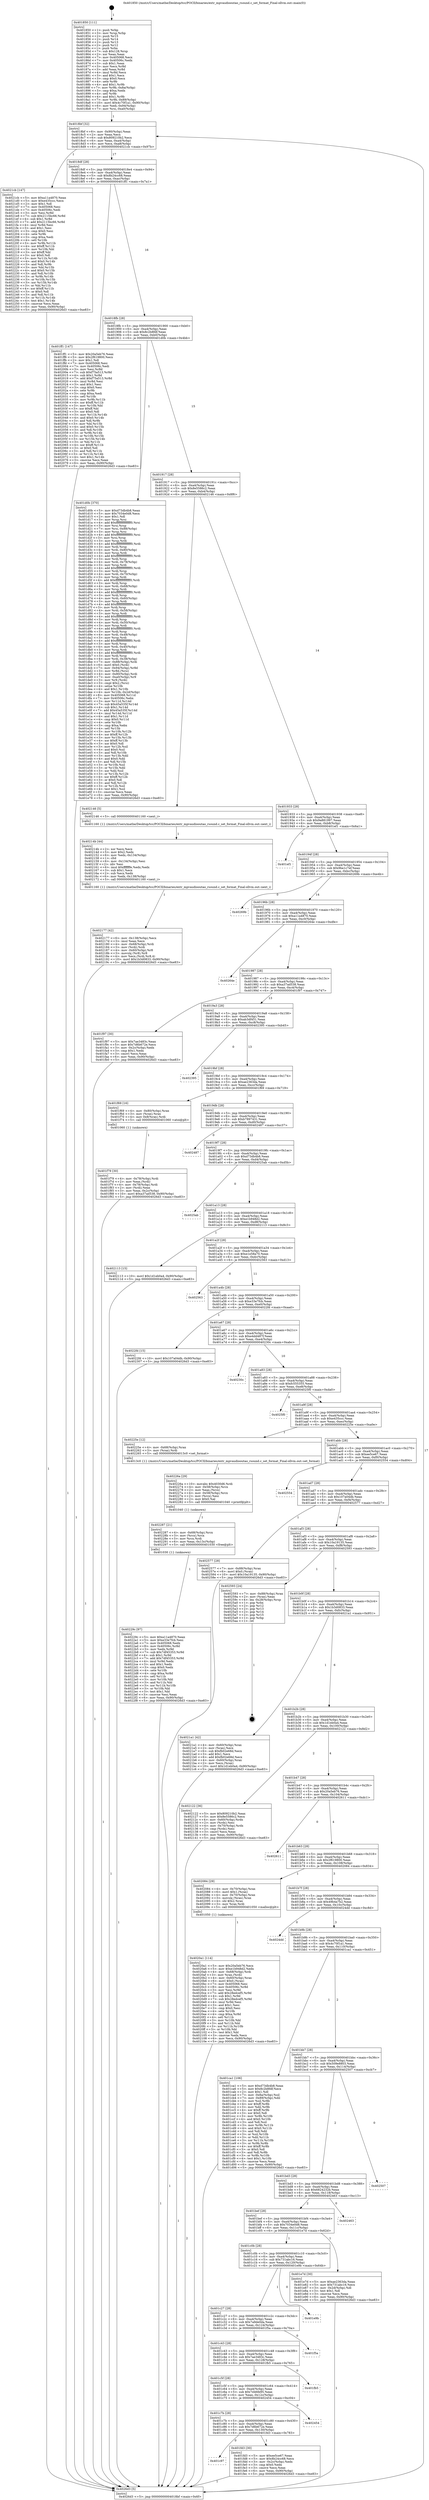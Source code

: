 digraph "0x401850" {
  label = "0x401850 (/mnt/c/Users/mathe/Desktop/tcc/POCII/binaries/extr_mpvaudiooutao_rsound.c_set_format_Final-ollvm.out::main(0))"
  labelloc = "t"
  node[shape=record]

  Entry [label="",width=0.3,height=0.3,shape=circle,fillcolor=black,style=filled]
  "0x4018bf" [label="{
     0x4018bf [32]\l
     | [instrs]\l
     &nbsp;&nbsp;0x4018bf \<+6\>: mov -0x90(%rbp),%eax\l
     &nbsp;&nbsp;0x4018c5 \<+2\>: mov %eax,%ecx\l
     &nbsp;&nbsp;0x4018c7 \<+6\>: sub $0x809210b2,%ecx\l
     &nbsp;&nbsp;0x4018cd \<+6\>: mov %eax,-0xa4(%rbp)\l
     &nbsp;&nbsp;0x4018d3 \<+6\>: mov %ecx,-0xa8(%rbp)\l
     &nbsp;&nbsp;0x4018d9 \<+6\>: je 00000000004021cb \<main+0x97b\>\l
  }"]
  "0x4021cb" [label="{
     0x4021cb [147]\l
     | [instrs]\l
     &nbsp;&nbsp;0x4021cb \<+5\>: mov $0xa11a4870,%eax\l
     &nbsp;&nbsp;0x4021d0 \<+5\>: mov $0xe435ccc,%ecx\l
     &nbsp;&nbsp;0x4021d5 \<+2\>: mov $0x1,%dl\l
     &nbsp;&nbsp;0x4021d7 \<+7\>: mov 0x405068,%esi\l
     &nbsp;&nbsp;0x4021de \<+7\>: mov 0x40506c,%edi\l
     &nbsp;&nbsp;0x4021e5 \<+3\>: mov %esi,%r8d\l
     &nbsp;&nbsp;0x4021e8 \<+7\>: sub $0x2115bc66,%r8d\l
     &nbsp;&nbsp;0x4021ef \<+4\>: sub $0x1,%r8d\l
     &nbsp;&nbsp;0x4021f3 \<+7\>: add $0x2115bc66,%r8d\l
     &nbsp;&nbsp;0x4021fa \<+4\>: imul %r8d,%esi\l
     &nbsp;&nbsp;0x4021fe \<+3\>: and $0x1,%esi\l
     &nbsp;&nbsp;0x402201 \<+3\>: cmp $0x0,%esi\l
     &nbsp;&nbsp;0x402204 \<+4\>: sete %r9b\l
     &nbsp;&nbsp;0x402208 \<+3\>: cmp $0xa,%edi\l
     &nbsp;&nbsp;0x40220b \<+4\>: setl %r10b\l
     &nbsp;&nbsp;0x40220f \<+3\>: mov %r9b,%r11b\l
     &nbsp;&nbsp;0x402212 \<+4\>: xor $0xff,%r11b\l
     &nbsp;&nbsp;0x402216 \<+3\>: mov %r10b,%bl\l
     &nbsp;&nbsp;0x402219 \<+3\>: xor $0xff,%bl\l
     &nbsp;&nbsp;0x40221c \<+3\>: xor $0x0,%dl\l
     &nbsp;&nbsp;0x40221f \<+3\>: mov %r11b,%r14b\l
     &nbsp;&nbsp;0x402222 \<+4\>: and $0x0,%r14b\l
     &nbsp;&nbsp;0x402226 \<+3\>: and %dl,%r9b\l
     &nbsp;&nbsp;0x402229 \<+3\>: mov %bl,%r15b\l
     &nbsp;&nbsp;0x40222c \<+4\>: and $0x0,%r15b\l
     &nbsp;&nbsp;0x402230 \<+3\>: and %dl,%r10b\l
     &nbsp;&nbsp;0x402233 \<+3\>: or %r9b,%r14b\l
     &nbsp;&nbsp;0x402236 \<+3\>: or %r10b,%r15b\l
     &nbsp;&nbsp;0x402239 \<+3\>: xor %r15b,%r14b\l
     &nbsp;&nbsp;0x40223c \<+3\>: or %bl,%r11b\l
     &nbsp;&nbsp;0x40223f \<+4\>: xor $0xff,%r11b\l
     &nbsp;&nbsp;0x402243 \<+3\>: or $0x0,%dl\l
     &nbsp;&nbsp;0x402246 \<+3\>: and %dl,%r11b\l
     &nbsp;&nbsp;0x402249 \<+3\>: or %r11b,%r14b\l
     &nbsp;&nbsp;0x40224c \<+4\>: test $0x1,%r14b\l
     &nbsp;&nbsp;0x402250 \<+3\>: cmovne %ecx,%eax\l
     &nbsp;&nbsp;0x402253 \<+6\>: mov %eax,-0x90(%rbp)\l
     &nbsp;&nbsp;0x402259 \<+5\>: jmp 00000000004026d3 \<main+0xe83\>\l
  }"]
  "0x4018df" [label="{
     0x4018df [28]\l
     | [instrs]\l
     &nbsp;&nbsp;0x4018df \<+5\>: jmp 00000000004018e4 \<main+0x94\>\l
     &nbsp;&nbsp;0x4018e4 \<+6\>: mov -0xa4(%rbp),%eax\l
     &nbsp;&nbsp;0x4018ea \<+5\>: sub $0x8b24cc68,%eax\l
     &nbsp;&nbsp;0x4018ef \<+6\>: mov %eax,-0xac(%rbp)\l
     &nbsp;&nbsp;0x4018f5 \<+6\>: je 0000000000401ff1 \<main+0x7a1\>\l
  }"]
  Exit [label="",width=0.3,height=0.3,shape=circle,fillcolor=black,style=filled,peripheries=2]
  "0x401ff1" [label="{
     0x401ff1 [147]\l
     | [instrs]\l
     &nbsp;&nbsp;0x401ff1 \<+5\>: mov $0x20a5eb76,%eax\l
     &nbsp;&nbsp;0x401ff6 \<+5\>: mov $0x2f619800,%ecx\l
     &nbsp;&nbsp;0x401ffb \<+2\>: mov $0x1,%dl\l
     &nbsp;&nbsp;0x401ffd \<+7\>: mov 0x405068,%esi\l
     &nbsp;&nbsp;0x402004 \<+7\>: mov 0x40506c,%edi\l
     &nbsp;&nbsp;0x40200b \<+3\>: mov %esi,%r8d\l
     &nbsp;&nbsp;0x40200e \<+7\>: sub $0xf75a513,%r8d\l
     &nbsp;&nbsp;0x402015 \<+4\>: sub $0x1,%r8d\l
     &nbsp;&nbsp;0x402019 \<+7\>: add $0xf75a513,%r8d\l
     &nbsp;&nbsp;0x402020 \<+4\>: imul %r8d,%esi\l
     &nbsp;&nbsp;0x402024 \<+3\>: and $0x1,%esi\l
     &nbsp;&nbsp;0x402027 \<+3\>: cmp $0x0,%esi\l
     &nbsp;&nbsp;0x40202a \<+4\>: sete %r9b\l
     &nbsp;&nbsp;0x40202e \<+3\>: cmp $0xa,%edi\l
     &nbsp;&nbsp;0x402031 \<+4\>: setl %r10b\l
     &nbsp;&nbsp;0x402035 \<+3\>: mov %r9b,%r11b\l
     &nbsp;&nbsp;0x402038 \<+4\>: xor $0xff,%r11b\l
     &nbsp;&nbsp;0x40203c \<+3\>: mov %r10b,%bl\l
     &nbsp;&nbsp;0x40203f \<+3\>: xor $0xff,%bl\l
     &nbsp;&nbsp;0x402042 \<+3\>: xor $0x0,%dl\l
     &nbsp;&nbsp;0x402045 \<+3\>: mov %r11b,%r14b\l
     &nbsp;&nbsp;0x402048 \<+4\>: and $0x0,%r14b\l
     &nbsp;&nbsp;0x40204c \<+3\>: and %dl,%r9b\l
     &nbsp;&nbsp;0x40204f \<+3\>: mov %bl,%r15b\l
     &nbsp;&nbsp;0x402052 \<+4\>: and $0x0,%r15b\l
     &nbsp;&nbsp;0x402056 \<+3\>: and %dl,%r10b\l
     &nbsp;&nbsp;0x402059 \<+3\>: or %r9b,%r14b\l
     &nbsp;&nbsp;0x40205c \<+3\>: or %r10b,%r15b\l
     &nbsp;&nbsp;0x40205f \<+3\>: xor %r15b,%r14b\l
     &nbsp;&nbsp;0x402062 \<+3\>: or %bl,%r11b\l
     &nbsp;&nbsp;0x402065 \<+4\>: xor $0xff,%r11b\l
     &nbsp;&nbsp;0x402069 \<+3\>: or $0x0,%dl\l
     &nbsp;&nbsp;0x40206c \<+3\>: and %dl,%r11b\l
     &nbsp;&nbsp;0x40206f \<+3\>: or %r11b,%r14b\l
     &nbsp;&nbsp;0x402072 \<+4\>: test $0x1,%r14b\l
     &nbsp;&nbsp;0x402076 \<+3\>: cmovne %ecx,%eax\l
     &nbsp;&nbsp;0x402079 \<+6\>: mov %eax,-0x90(%rbp)\l
     &nbsp;&nbsp;0x40207f \<+5\>: jmp 00000000004026d3 \<main+0xe83\>\l
  }"]
  "0x4018fb" [label="{
     0x4018fb [28]\l
     | [instrs]\l
     &nbsp;&nbsp;0x4018fb \<+5\>: jmp 0000000000401900 \<main+0xb0\>\l
     &nbsp;&nbsp;0x401900 \<+6\>: mov -0xa4(%rbp),%eax\l
     &nbsp;&nbsp;0x401906 \<+5\>: sub $0x8c2b8fdf,%eax\l
     &nbsp;&nbsp;0x40190b \<+6\>: mov %eax,-0xb0(%rbp)\l
     &nbsp;&nbsp;0x401911 \<+6\>: je 0000000000401d0b \<main+0x4bb\>\l
  }"]
  "0x40229c" [label="{
     0x40229c [97]\l
     | [instrs]\l
     &nbsp;&nbsp;0x40229c \<+5\>: mov $0xa11a4870,%eax\l
     &nbsp;&nbsp;0x4022a1 \<+5\>: mov $0xe33e7fcb,%esi\l
     &nbsp;&nbsp;0x4022a6 \<+7\>: mov 0x405068,%edx\l
     &nbsp;&nbsp;0x4022ad \<+8\>: mov 0x40506c,%r8d\l
     &nbsp;&nbsp;0x4022b5 \<+3\>: mov %edx,%r9d\l
     &nbsp;&nbsp;0x4022b8 \<+7\>: sub $0x7df45353,%r9d\l
     &nbsp;&nbsp;0x4022bf \<+4\>: sub $0x1,%r9d\l
     &nbsp;&nbsp;0x4022c3 \<+7\>: add $0x7df45353,%r9d\l
     &nbsp;&nbsp;0x4022ca \<+4\>: imul %r9d,%edx\l
     &nbsp;&nbsp;0x4022ce \<+3\>: and $0x1,%edx\l
     &nbsp;&nbsp;0x4022d1 \<+3\>: cmp $0x0,%edx\l
     &nbsp;&nbsp;0x4022d4 \<+4\>: sete %r10b\l
     &nbsp;&nbsp;0x4022d8 \<+4\>: cmp $0xa,%r8d\l
     &nbsp;&nbsp;0x4022dc \<+4\>: setl %r11b\l
     &nbsp;&nbsp;0x4022e0 \<+3\>: mov %r10b,%bl\l
     &nbsp;&nbsp;0x4022e3 \<+3\>: and %r11b,%bl\l
     &nbsp;&nbsp;0x4022e6 \<+3\>: xor %r11b,%r10b\l
     &nbsp;&nbsp;0x4022e9 \<+3\>: or %r10b,%bl\l
     &nbsp;&nbsp;0x4022ec \<+3\>: test $0x1,%bl\l
     &nbsp;&nbsp;0x4022ef \<+3\>: cmovne %esi,%eax\l
     &nbsp;&nbsp;0x4022f2 \<+6\>: mov %eax,-0x90(%rbp)\l
     &nbsp;&nbsp;0x4022f8 \<+5\>: jmp 00000000004026d3 \<main+0xe83\>\l
  }"]
  "0x401d0b" [label="{
     0x401d0b [370]\l
     | [instrs]\l
     &nbsp;&nbsp;0x401d0b \<+5\>: mov $0xd73db4b8,%eax\l
     &nbsp;&nbsp;0x401d10 \<+5\>: mov $0x7034e0d8,%ecx\l
     &nbsp;&nbsp;0x401d15 \<+2\>: mov $0x1,%dl\l
     &nbsp;&nbsp;0x401d17 \<+3\>: mov %rsp,%rsi\l
     &nbsp;&nbsp;0x401d1a \<+4\>: add $0xfffffffffffffff0,%rsi\l
     &nbsp;&nbsp;0x401d1e \<+3\>: mov %rsi,%rsp\l
     &nbsp;&nbsp;0x401d21 \<+7\>: mov %rsi,-0x88(%rbp)\l
     &nbsp;&nbsp;0x401d28 \<+3\>: mov %rsp,%rsi\l
     &nbsp;&nbsp;0x401d2b \<+4\>: add $0xfffffffffffffff0,%rsi\l
     &nbsp;&nbsp;0x401d2f \<+3\>: mov %rsi,%rsp\l
     &nbsp;&nbsp;0x401d32 \<+3\>: mov %rsp,%rdi\l
     &nbsp;&nbsp;0x401d35 \<+4\>: add $0xfffffffffffffff0,%rdi\l
     &nbsp;&nbsp;0x401d39 \<+3\>: mov %rdi,%rsp\l
     &nbsp;&nbsp;0x401d3c \<+4\>: mov %rdi,-0x80(%rbp)\l
     &nbsp;&nbsp;0x401d40 \<+3\>: mov %rsp,%rdi\l
     &nbsp;&nbsp;0x401d43 \<+4\>: add $0xfffffffffffffff0,%rdi\l
     &nbsp;&nbsp;0x401d47 \<+3\>: mov %rdi,%rsp\l
     &nbsp;&nbsp;0x401d4a \<+4\>: mov %rdi,-0x78(%rbp)\l
     &nbsp;&nbsp;0x401d4e \<+3\>: mov %rsp,%rdi\l
     &nbsp;&nbsp;0x401d51 \<+4\>: add $0xfffffffffffffff0,%rdi\l
     &nbsp;&nbsp;0x401d55 \<+3\>: mov %rdi,%rsp\l
     &nbsp;&nbsp;0x401d58 \<+4\>: mov %rdi,-0x70(%rbp)\l
     &nbsp;&nbsp;0x401d5c \<+3\>: mov %rsp,%rdi\l
     &nbsp;&nbsp;0x401d5f \<+4\>: add $0xfffffffffffffff0,%rdi\l
     &nbsp;&nbsp;0x401d63 \<+3\>: mov %rdi,%rsp\l
     &nbsp;&nbsp;0x401d66 \<+4\>: mov %rdi,-0x68(%rbp)\l
     &nbsp;&nbsp;0x401d6a \<+3\>: mov %rsp,%rdi\l
     &nbsp;&nbsp;0x401d6d \<+4\>: add $0xfffffffffffffff0,%rdi\l
     &nbsp;&nbsp;0x401d71 \<+3\>: mov %rdi,%rsp\l
     &nbsp;&nbsp;0x401d74 \<+4\>: mov %rdi,-0x60(%rbp)\l
     &nbsp;&nbsp;0x401d78 \<+3\>: mov %rsp,%rdi\l
     &nbsp;&nbsp;0x401d7b \<+4\>: add $0xfffffffffffffff0,%rdi\l
     &nbsp;&nbsp;0x401d7f \<+3\>: mov %rdi,%rsp\l
     &nbsp;&nbsp;0x401d82 \<+4\>: mov %rdi,-0x58(%rbp)\l
     &nbsp;&nbsp;0x401d86 \<+3\>: mov %rsp,%rdi\l
     &nbsp;&nbsp;0x401d89 \<+4\>: add $0xfffffffffffffff0,%rdi\l
     &nbsp;&nbsp;0x401d8d \<+3\>: mov %rdi,%rsp\l
     &nbsp;&nbsp;0x401d90 \<+4\>: mov %rdi,-0x50(%rbp)\l
     &nbsp;&nbsp;0x401d94 \<+3\>: mov %rsp,%rdi\l
     &nbsp;&nbsp;0x401d97 \<+4\>: add $0xfffffffffffffff0,%rdi\l
     &nbsp;&nbsp;0x401d9b \<+3\>: mov %rdi,%rsp\l
     &nbsp;&nbsp;0x401d9e \<+4\>: mov %rdi,-0x48(%rbp)\l
     &nbsp;&nbsp;0x401da2 \<+3\>: mov %rsp,%rdi\l
     &nbsp;&nbsp;0x401da5 \<+4\>: add $0xfffffffffffffff0,%rdi\l
     &nbsp;&nbsp;0x401da9 \<+3\>: mov %rdi,%rsp\l
     &nbsp;&nbsp;0x401dac \<+4\>: mov %rdi,-0x40(%rbp)\l
     &nbsp;&nbsp;0x401db0 \<+3\>: mov %rsp,%rdi\l
     &nbsp;&nbsp;0x401db3 \<+4\>: add $0xfffffffffffffff0,%rdi\l
     &nbsp;&nbsp;0x401db7 \<+3\>: mov %rdi,%rsp\l
     &nbsp;&nbsp;0x401dba \<+4\>: mov %rdi,-0x38(%rbp)\l
     &nbsp;&nbsp;0x401dbe \<+7\>: mov -0x88(%rbp),%rdi\l
     &nbsp;&nbsp;0x401dc5 \<+6\>: movl $0x0,(%rdi)\l
     &nbsp;&nbsp;0x401dcb \<+7\>: mov -0x94(%rbp),%r8d\l
     &nbsp;&nbsp;0x401dd2 \<+3\>: mov %r8d,(%rsi)\l
     &nbsp;&nbsp;0x401dd5 \<+4\>: mov -0x80(%rbp),%rdi\l
     &nbsp;&nbsp;0x401dd9 \<+7\>: mov -0xa0(%rbp),%r9\l
     &nbsp;&nbsp;0x401de0 \<+3\>: mov %r9,(%rdi)\l
     &nbsp;&nbsp;0x401de3 \<+3\>: cmpl $0x2,(%rsi)\l
     &nbsp;&nbsp;0x401de6 \<+4\>: setne %r10b\l
     &nbsp;&nbsp;0x401dea \<+4\>: and $0x1,%r10b\l
     &nbsp;&nbsp;0x401dee \<+4\>: mov %r10b,-0x2d(%rbp)\l
     &nbsp;&nbsp;0x401df2 \<+8\>: mov 0x405068,%r11d\l
     &nbsp;&nbsp;0x401dfa \<+7\>: mov 0x40506c,%ebx\l
     &nbsp;&nbsp;0x401e01 \<+3\>: mov %r11d,%r14d\l
     &nbsp;&nbsp;0x401e04 \<+7\>: sub $0x45a535f,%r14d\l
     &nbsp;&nbsp;0x401e0b \<+4\>: sub $0x1,%r14d\l
     &nbsp;&nbsp;0x401e0f \<+7\>: add $0x45a535f,%r14d\l
     &nbsp;&nbsp;0x401e16 \<+4\>: imul %r14d,%r11d\l
     &nbsp;&nbsp;0x401e1a \<+4\>: and $0x1,%r11d\l
     &nbsp;&nbsp;0x401e1e \<+4\>: cmp $0x0,%r11d\l
     &nbsp;&nbsp;0x401e22 \<+4\>: sete %r10b\l
     &nbsp;&nbsp;0x401e26 \<+3\>: cmp $0xa,%ebx\l
     &nbsp;&nbsp;0x401e29 \<+4\>: setl %r15b\l
     &nbsp;&nbsp;0x401e2d \<+3\>: mov %r10b,%r12b\l
     &nbsp;&nbsp;0x401e30 \<+4\>: xor $0xff,%r12b\l
     &nbsp;&nbsp;0x401e34 \<+3\>: mov %r15b,%r13b\l
     &nbsp;&nbsp;0x401e37 \<+4\>: xor $0xff,%r13b\l
     &nbsp;&nbsp;0x401e3b \<+3\>: xor $0x0,%dl\l
     &nbsp;&nbsp;0x401e3e \<+3\>: mov %r12b,%sil\l
     &nbsp;&nbsp;0x401e41 \<+4\>: and $0x0,%sil\l
     &nbsp;&nbsp;0x401e45 \<+3\>: and %dl,%r10b\l
     &nbsp;&nbsp;0x401e48 \<+3\>: mov %r13b,%dil\l
     &nbsp;&nbsp;0x401e4b \<+4\>: and $0x0,%dil\l
     &nbsp;&nbsp;0x401e4f \<+3\>: and %dl,%r15b\l
     &nbsp;&nbsp;0x401e52 \<+3\>: or %r10b,%sil\l
     &nbsp;&nbsp;0x401e55 \<+3\>: or %r15b,%dil\l
     &nbsp;&nbsp;0x401e58 \<+3\>: xor %dil,%sil\l
     &nbsp;&nbsp;0x401e5b \<+3\>: or %r13b,%r12b\l
     &nbsp;&nbsp;0x401e5e \<+4\>: xor $0xff,%r12b\l
     &nbsp;&nbsp;0x401e62 \<+3\>: or $0x0,%dl\l
     &nbsp;&nbsp;0x401e65 \<+3\>: and %dl,%r12b\l
     &nbsp;&nbsp;0x401e68 \<+3\>: or %r12b,%sil\l
     &nbsp;&nbsp;0x401e6b \<+4\>: test $0x1,%sil\l
     &nbsp;&nbsp;0x401e6f \<+3\>: cmovne %ecx,%eax\l
     &nbsp;&nbsp;0x401e72 \<+6\>: mov %eax,-0x90(%rbp)\l
     &nbsp;&nbsp;0x401e78 \<+5\>: jmp 00000000004026d3 \<main+0xe83\>\l
  }"]
  "0x401917" [label="{
     0x401917 [28]\l
     | [instrs]\l
     &nbsp;&nbsp;0x401917 \<+5\>: jmp 000000000040191c \<main+0xcc\>\l
     &nbsp;&nbsp;0x40191c \<+6\>: mov -0xa4(%rbp),%eax\l
     &nbsp;&nbsp;0x401922 \<+5\>: sub $0x8e5586c2,%eax\l
     &nbsp;&nbsp;0x401927 \<+6\>: mov %eax,-0xb4(%rbp)\l
     &nbsp;&nbsp;0x40192d \<+6\>: je 0000000000402146 \<main+0x8f6\>\l
  }"]
  "0x402287" [label="{
     0x402287 [21]\l
     | [instrs]\l
     &nbsp;&nbsp;0x402287 \<+4\>: mov -0x68(%rbp),%rcx\l
     &nbsp;&nbsp;0x40228b \<+3\>: mov (%rcx),%rcx\l
     &nbsp;&nbsp;0x40228e \<+3\>: mov %rcx,%rdi\l
     &nbsp;&nbsp;0x402291 \<+6\>: mov %eax,-0x13c(%rbp)\l
     &nbsp;&nbsp;0x402297 \<+5\>: call 0000000000401030 \<free@plt\>\l
     | [calls]\l
     &nbsp;&nbsp;0x401030 \{1\} (unknown)\l
  }"]
  "0x402146" [label="{
     0x402146 [5]\l
     | [instrs]\l
     &nbsp;&nbsp;0x402146 \<+5\>: call 0000000000401160 \<next_i\>\l
     | [calls]\l
     &nbsp;&nbsp;0x401160 \{1\} (/mnt/c/Users/mathe/Desktop/tcc/POCII/binaries/extr_mpvaudiooutao_rsound.c_set_format_Final-ollvm.out::next_i)\l
  }"]
  "0x401933" [label="{
     0x401933 [28]\l
     | [instrs]\l
     &nbsp;&nbsp;0x401933 \<+5\>: jmp 0000000000401938 \<main+0xe8\>\l
     &nbsp;&nbsp;0x401938 \<+6\>: mov -0xa4(%rbp),%eax\l
     &nbsp;&nbsp;0x40193e \<+5\>: sub $0x9a881997,%eax\l
     &nbsp;&nbsp;0x401943 \<+6\>: mov %eax,-0xb8(%rbp)\l
     &nbsp;&nbsp;0x401949 \<+6\>: je 0000000000401ef1 \<main+0x6a1\>\l
  }"]
  "0x40226a" [label="{
     0x40226a [29]\l
     | [instrs]\l
     &nbsp;&nbsp;0x40226a \<+10\>: movabs $0x4030d6,%rdi\l
     &nbsp;&nbsp;0x402274 \<+4\>: mov -0x58(%rbp),%rcx\l
     &nbsp;&nbsp;0x402278 \<+2\>: mov %eax,(%rcx)\l
     &nbsp;&nbsp;0x40227a \<+4\>: mov -0x58(%rbp),%rcx\l
     &nbsp;&nbsp;0x40227e \<+2\>: mov (%rcx),%esi\l
     &nbsp;&nbsp;0x402280 \<+2\>: mov $0x0,%al\l
     &nbsp;&nbsp;0x402282 \<+5\>: call 0000000000401040 \<printf@plt\>\l
     | [calls]\l
     &nbsp;&nbsp;0x401040 \{1\} (unknown)\l
  }"]
  "0x401ef1" [label="{
     0x401ef1\l
  }", style=dashed]
  "0x40194f" [label="{
     0x40194f [28]\l
     | [instrs]\l
     &nbsp;&nbsp;0x40194f \<+5\>: jmp 0000000000401954 \<main+0x104\>\l
     &nbsp;&nbsp;0x401954 \<+6\>: mov -0xa4(%rbp),%eax\l
     &nbsp;&nbsp;0x40195a \<+5\>: sub $0x9be1c7ef,%eax\l
     &nbsp;&nbsp;0x40195f \<+6\>: mov %eax,-0xbc(%rbp)\l
     &nbsp;&nbsp;0x401965 \<+6\>: je 000000000040269b \<main+0xe4b\>\l
  }"]
  "0x402177" [label="{
     0x402177 [42]\l
     | [instrs]\l
     &nbsp;&nbsp;0x402177 \<+6\>: mov -0x138(%rbp),%ecx\l
     &nbsp;&nbsp;0x40217d \<+3\>: imul %eax,%ecx\l
     &nbsp;&nbsp;0x402180 \<+4\>: mov -0x68(%rbp),%rdi\l
     &nbsp;&nbsp;0x402184 \<+3\>: mov (%rdi),%rdi\l
     &nbsp;&nbsp;0x402187 \<+4\>: mov -0x60(%rbp),%r8\l
     &nbsp;&nbsp;0x40218b \<+3\>: movslq (%r8),%r8\l
     &nbsp;&nbsp;0x40218e \<+4\>: mov %ecx,(%rdi,%r8,4)\l
     &nbsp;&nbsp;0x402192 \<+10\>: movl $0x1b3d0833,-0x90(%rbp)\l
     &nbsp;&nbsp;0x40219c \<+5\>: jmp 00000000004026d3 \<main+0xe83\>\l
  }"]
  "0x40269b" [label="{
     0x40269b\l
  }", style=dashed]
  "0x40196b" [label="{
     0x40196b [28]\l
     | [instrs]\l
     &nbsp;&nbsp;0x40196b \<+5\>: jmp 0000000000401970 \<main+0x120\>\l
     &nbsp;&nbsp;0x401970 \<+6\>: mov -0xa4(%rbp),%eax\l
     &nbsp;&nbsp;0x401976 \<+5\>: sub $0xa11a4870,%eax\l
     &nbsp;&nbsp;0x40197b \<+6\>: mov %eax,-0xc0(%rbp)\l
     &nbsp;&nbsp;0x401981 \<+6\>: je 000000000040264e \<main+0xdfe\>\l
  }"]
  "0x40214b" [label="{
     0x40214b [44]\l
     | [instrs]\l
     &nbsp;&nbsp;0x40214b \<+2\>: xor %ecx,%ecx\l
     &nbsp;&nbsp;0x40214d \<+5\>: mov $0x2,%edx\l
     &nbsp;&nbsp;0x402152 \<+6\>: mov %edx,-0x134(%rbp)\l
     &nbsp;&nbsp;0x402158 \<+1\>: cltd\l
     &nbsp;&nbsp;0x402159 \<+6\>: mov -0x134(%rbp),%esi\l
     &nbsp;&nbsp;0x40215f \<+2\>: idiv %esi\l
     &nbsp;&nbsp;0x402161 \<+6\>: imul $0xfffffffe,%edx,%edx\l
     &nbsp;&nbsp;0x402167 \<+3\>: sub $0x1,%ecx\l
     &nbsp;&nbsp;0x40216a \<+2\>: sub %ecx,%edx\l
     &nbsp;&nbsp;0x40216c \<+6\>: mov %edx,-0x138(%rbp)\l
     &nbsp;&nbsp;0x402172 \<+5\>: call 0000000000401160 \<next_i\>\l
     | [calls]\l
     &nbsp;&nbsp;0x401160 \{1\} (/mnt/c/Users/mathe/Desktop/tcc/POCII/binaries/extr_mpvaudiooutao_rsound.c_set_format_Final-ollvm.out::next_i)\l
  }"]
  "0x40264e" [label="{
     0x40264e\l
  }", style=dashed]
  "0x401987" [label="{
     0x401987 [28]\l
     | [instrs]\l
     &nbsp;&nbsp;0x401987 \<+5\>: jmp 000000000040198c \<main+0x13c\>\l
     &nbsp;&nbsp;0x40198c \<+6\>: mov -0xa4(%rbp),%eax\l
     &nbsp;&nbsp;0x401992 \<+5\>: sub $0xa37ad538,%eax\l
     &nbsp;&nbsp;0x401997 \<+6\>: mov %eax,-0xc4(%rbp)\l
     &nbsp;&nbsp;0x40199d \<+6\>: je 0000000000401f97 \<main+0x747\>\l
  }"]
  "0x4020a1" [label="{
     0x4020a1 [114]\l
     | [instrs]\l
     &nbsp;&nbsp;0x4020a1 \<+5\>: mov $0x20a5eb76,%ecx\l
     &nbsp;&nbsp;0x4020a6 \<+5\>: mov $0xe1b948d2,%edx\l
     &nbsp;&nbsp;0x4020ab \<+4\>: mov -0x68(%rbp),%rdi\l
     &nbsp;&nbsp;0x4020af \<+3\>: mov %rax,(%rdi)\l
     &nbsp;&nbsp;0x4020b2 \<+4\>: mov -0x60(%rbp),%rax\l
     &nbsp;&nbsp;0x4020b6 \<+6\>: movl $0x0,(%rax)\l
     &nbsp;&nbsp;0x4020bc \<+7\>: mov 0x405068,%esi\l
     &nbsp;&nbsp;0x4020c3 \<+8\>: mov 0x40506c,%r8d\l
     &nbsp;&nbsp;0x4020cb \<+3\>: mov %esi,%r9d\l
     &nbsp;&nbsp;0x4020ce \<+7\>: add $0x28edcef5,%r9d\l
     &nbsp;&nbsp;0x4020d5 \<+4\>: sub $0x1,%r9d\l
     &nbsp;&nbsp;0x4020d9 \<+7\>: sub $0x28edcef5,%r9d\l
     &nbsp;&nbsp;0x4020e0 \<+4\>: imul %r9d,%esi\l
     &nbsp;&nbsp;0x4020e4 \<+3\>: and $0x1,%esi\l
     &nbsp;&nbsp;0x4020e7 \<+3\>: cmp $0x0,%esi\l
     &nbsp;&nbsp;0x4020ea \<+4\>: sete %r10b\l
     &nbsp;&nbsp;0x4020ee \<+4\>: cmp $0xa,%r8d\l
     &nbsp;&nbsp;0x4020f2 \<+4\>: setl %r11b\l
     &nbsp;&nbsp;0x4020f6 \<+3\>: mov %r10b,%bl\l
     &nbsp;&nbsp;0x4020f9 \<+3\>: and %r11b,%bl\l
     &nbsp;&nbsp;0x4020fc \<+3\>: xor %r11b,%r10b\l
     &nbsp;&nbsp;0x4020ff \<+3\>: or %r10b,%bl\l
     &nbsp;&nbsp;0x402102 \<+3\>: test $0x1,%bl\l
     &nbsp;&nbsp;0x402105 \<+3\>: cmovne %edx,%ecx\l
     &nbsp;&nbsp;0x402108 \<+6\>: mov %ecx,-0x90(%rbp)\l
     &nbsp;&nbsp;0x40210e \<+5\>: jmp 00000000004026d3 \<main+0xe83\>\l
  }"]
  "0x401f97" [label="{
     0x401f97 [30]\l
     | [instrs]\l
     &nbsp;&nbsp;0x401f97 \<+5\>: mov $0x7ae3483c,%eax\l
     &nbsp;&nbsp;0x401f9c \<+5\>: mov $0x7d6b672e,%ecx\l
     &nbsp;&nbsp;0x401fa1 \<+3\>: mov -0x2c(%rbp),%edx\l
     &nbsp;&nbsp;0x401fa4 \<+3\>: cmp $0x1,%edx\l
     &nbsp;&nbsp;0x401fa7 \<+3\>: cmovl %ecx,%eax\l
     &nbsp;&nbsp;0x401faa \<+6\>: mov %eax,-0x90(%rbp)\l
     &nbsp;&nbsp;0x401fb0 \<+5\>: jmp 00000000004026d3 \<main+0xe83\>\l
  }"]
  "0x4019a3" [label="{
     0x4019a3 [28]\l
     | [instrs]\l
     &nbsp;&nbsp;0x4019a3 \<+5\>: jmp 00000000004019a8 \<main+0x158\>\l
     &nbsp;&nbsp;0x4019a8 \<+6\>: mov -0xa4(%rbp),%eax\l
     &nbsp;&nbsp;0x4019ae \<+5\>: sub $0xab3df451,%eax\l
     &nbsp;&nbsp;0x4019b3 \<+6\>: mov %eax,-0xc8(%rbp)\l
     &nbsp;&nbsp;0x4019b9 \<+6\>: je 0000000000402395 \<main+0xb45\>\l
  }"]
  "0x401c97" [label="{
     0x401c97\l
  }", style=dashed]
  "0x402395" [label="{
     0x402395\l
  }", style=dashed]
  "0x4019bf" [label="{
     0x4019bf [28]\l
     | [instrs]\l
     &nbsp;&nbsp;0x4019bf \<+5\>: jmp 00000000004019c4 \<main+0x174\>\l
     &nbsp;&nbsp;0x4019c4 \<+6\>: mov -0xa4(%rbp),%eax\l
     &nbsp;&nbsp;0x4019ca \<+5\>: sub $0xae2363da,%eax\l
     &nbsp;&nbsp;0x4019cf \<+6\>: mov %eax,-0xcc(%rbp)\l
     &nbsp;&nbsp;0x4019d5 \<+6\>: je 0000000000401f69 \<main+0x719\>\l
  }"]
  "0x401fd3" [label="{
     0x401fd3 [30]\l
     | [instrs]\l
     &nbsp;&nbsp;0x401fd3 \<+5\>: mov $0xee5ce67,%eax\l
     &nbsp;&nbsp;0x401fd8 \<+5\>: mov $0x8b24cc68,%ecx\l
     &nbsp;&nbsp;0x401fdd \<+3\>: mov -0x2c(%rbp),%edx\l
     &nbsp;&nbsp;0x401fe0 \<+3\>: cmp $0x0,%edx\l
     &nbsp;&nbsp;0x401fe3 \<+3\>: cmove %ecx,%eax\l
     &nbsp;&nbsp;0x401fe6 \<+6\>: mov %eax,-0x90(%rbp)\l
     &nbsp;&nbsp;0x401fec \<+5\>: jmp 00000000004026d3 \<main+0xe83\>\l
  }"]
  "0x401f69" [label="{
     0x401f69 [16]\l
     | [instrs]\l
     &nbsp;&nbsp;0x401f69 \<+4\>: mov -0x80(%rbp),%rax\l
     &nbsp;&nbsp;0x401f6d \<+3\>: mov (%rax),%rax\l
     &nbsp;&nbsp;0x401f70 \<+4\>: mov 0x8(%rax),%rdi\l
     &nbsp;&nbsp;0x401f74 \<+5\>: call 0000000000401060 \<atoi@plt\>\l
     | [calls]\l
     &nbsp;&nbsp;0x401060 \{1\} (unknown)\l
  }"]
  "0x4019db" [label="{
     0x4019db [28]\l
     | [instrs]\l
     &nbsp;&nbsp;0x4019db \<+5\>: jmp 00000000004019e0 \<main+0x190\>\l
     &nbsp;&nbsp;0x4019e0 \<+6\>: mov -0xa4(%rbp),%eax\l
     &nbsp;&nbsp;0x4019e6 \<+5\>: sub $0xb7897431,%eax\l
     &nbsp;&nbsp;0x4019eb \<+6\>: mov %eax,-0xd0(%rbp)\l
     &nbsp;&nbsp;0x4019f1 \<+6\>: je 0000000000402487 \<main+0xc37\>\l
  }"]
  "0x401c7b" [label="{
     0x401c7b [28]\l
     | [instrs]\l
     &nbsp;&nbsp;0x401c7b \<+5\>: jmp 0000000000401c80 \<main+0x430\>\l
     &nbsp;&nbsp;0x401c80 \<+6\>: mov -0xa4(%rbp),%eax\l
     &nbsp;&nbsp;0x401c86 \<+5\>: sub $0x7d6b672e,%eax\l
     &nbsp;&nbsp;0x401c8b \<+6\>: mov %eax,-0x130(%rbp)\l
     &nbsp;&nbsp;0x401c91 \<+6\>: je 0000000000401fd3 \<main+0x783\>\l
  }"]
  "0x402487" [label="{
     0x402487\l
  }", style=dashed]
  "0x4019f7" [label="{
     0x4019f7 [28]\l
     | [instrs]\l
     &nbsp;&nbsp;0x4019f7 \<+5\>: jmp 00000000004019fc \<main+0x1ac\>\l
     &nbsp;&nbsp;0x4019fc \<+6\>: mov -0xa4(%rbp),%eax\l
     &nbsp;&nbsp;0x401a02 \<+5\>: sub $0xd73db4b8,%eax\l
     &nbsp;&nbsp;0x401a07 \<+6\>: mov %eax,-0xd4(%rbp)\l
     &nbsp;&nbsp;0x401a0d \<+6\>: je 00000000004025ab \<main+0xd5b\>\l
  }"]
  "0x402454" [label="{
     0x402454\l
  }", style=dashed]
  "0x4025ab" [label="{
     0x4025ab\l
  }", style=dashed]
  "0x401a13" [label="{
     0x401a13 [28]\l
     | [instrs]\l
     &nbsp;&nbsp;0x401a13 \<+5\>: jmp 0000000000401a18 \<main+0x1c8\>\l
     &nbsp;&nbsp;0x401a18 \<+6\>: mov -0xa4(%rbp),%eax\l
     &nbsp;&nbsp;0x401a1e \<+5\>: sub $0xe1b948d2,%eax\l
     &nbsp;&nbsp;0x401a23 \<+6\>: mov %eax,-0xd8(%rbp)\l
     &nbsp;&nbsp;0x401a29 \<+6\>: je 0000000000402113 \<main+0x8c3\>\l
  }"]
  "0x401c5f" [label="{
     0x401c5f [28]\l
     | [instrs]\l
     &nbsp;&nbsp;0x401c5f \<+5\>: jmp 0000000000401c64 \<main+0x414\>\l
     &nbsp;&nbsp;0x401c64 \<+6\>: mov -0xa4(%rbp),%eax\l
     &nbsp;&nbsp;0x401c6a \<+5\>: sub $0x7d46fe95,%eax\l
     &nbsp;&nbsp;0x401c6f \<+6\>: mov %eax,-0x12c(%rbp)\l
     &nbsp;&nbsp;0x401c75 \<+6\>: je 0000000000402454 \<main+0xc04\>\l
  }"]
  "0x402113" [label="{
     0x402113 [15]\l
     | [instrs]\l
     &nbsp;&nbsp;0x402113 \<+10\>: movl $0x1d1eb0a4,-0x90(%rbp)\l
     &nbsp;&nbsp;0x40211d \<+5\>: jmp 00000000004026d3 \<main+0xe83\>\l
  }"]
  "0x401a2f" [label="{
     0x401a2f [28]\l
     | [instrs]\l
     &nbsp;&nbsp;0x401a2f \<+5\>: jmp 0000000000401a34 \<main+0x1e4\>\l
     &nbsp;&nbsp;0x401a34 \<+6\>: mov -0xa4(%rbp),%eax\l
     &nbsp;&nbsp;0x401a3a \<+5\>: sub $0xe1e58a70,%eax\l
     &nbsp;&nbsp;0x401a3f \<+6\>: mov %eax,-0xdc(%rbp)\l
     &nbsp;&nbsp;0x401a45 \<+6\>: je 0000000000402563 \<main+0xd13\>\l
  }"]
  "0x401fb5" [label="{
     0x401fb5\l
  }", style=dashed]
  "0x402563" [label="{
     0x402563\l
  }", style=dashed]
  "0x401a4b" [label="{
     0x401a4b [28]\l
     | [instrs]\l
     &nbsp;&nbsp;0x401a4b \<+5\>: jmp 0000000000401a50 \<main+0x200\>\l
     &nbsp;&nbsp;0x401a50 \<+6\>: mov -0xa4(%rbp),%eax\l
     &nbsp;&nbsp;0x401a56 \<+5\>: sub $0xe33e7fcb,%eax\l
     &nbsp;&nbsp;0x401a5b \<+6\>: mov %eax,-0xe0(%rbp)\l
     &nbsp;&nbsp;0x401a61 \<+6\>: je 00000000004022fd \<main+0xaad\>\l
  }"]
  "0x401c43" [label="{
     0x401c43 [28]\l
     | [instrs]\l
     &nbsp;&nbsp;0x401c43 \<+5\>: jmp 0000000000401c48 \<main+0x3f8\>\l
     &nbsp;&nbsp;0x401c48 \<+6\>: mov -0xa4(%rbp),%eax\l
     &nbsp;&nbsp;0x401c4e \<+5\>: sub $0x7ae3483c,%eax\l
     &nbsp;&nbsp;0x401c53 \<+6\>: mov %eax,-0x128(%rbp)\l
     &nbsp;&nbsp;0x401c59 \<+6\>: je 0000000000401fb5 \<main+0x765\>\l
  }"]
  "0x4022fd" [label="{
     0x4022fd [15]\l
     | [instrs]\l
     &nbsp;&nbsp;0x4022fd \<+10\>: movl $0x107a04db,-0x90(%rbp)\l
     &nbsp;&nbsp;0x402307 \<+5\>: jmp 00000000004026d3 \<main+0xe83\>\l
  }"]
  "0x401a67" [label="{
     0x401a67 [28]\l
     | [instrs]\l
     &nbsp;&nbsp;0x401a67 \<+5\>: jmp 0000000000401a6c \<main+0x21c\>\l
     &nbsp;&nbsp;0x401a6c \<+6\>: mov -0xa4(%rbp),%eax\l
     &nbsp;&nbsp;0x401a72 \<+5\>: sub $0xe4dd487f,%eax\l
     &nbsp;&nbsp;0x401a77 \<+6\>: mov %eax,-0xe4(%rbp)\l
     &nbsp;&nbsp;0x401a7d \<+6\>: je 000000000040230c \<main+0xabc\>\l
  }"]
  "0x401f5a" [label="{
     0x401f5a\l
  }", style=dashed]
  "0x40230c" [label="{
     0x40230c\l
  }", style=dashed]
  "0x401a83" [label="{
     0x401a83 [28]\l
     | [instrs]\l
     &nbsp;&nbsp;0x401a83 \<+5\>: jmp 0000000000401a88 \<main+0x238\>\l
     &nbsp;&nbsp;0x401a88 \<+6\>: mov -0xa4(%rbp),%eax\l
     &nbsp;&nbsp;0x401a8e \<+5\>: sub $0xfc555355,%eax\l
     &nbsp;&nbsp;0x401a93 \<+6\>: mov %eax,-0xe8(%rbp)\l
     &nbsp;&nbsp;0x401a99 \<+6\>: je 00000000004025f0 \<main+0xda0\>\l
  }"]
  "0x401c27" [label="{
     0x401c27 [28]\l
     | [instrs]\l
     &nbsp;&nbsp;0x401c27 \<+5\>: jmp 0000000000401c2c \<main+0x3dc\>\l
     &nbsp;&nbsp;0x401c2c \<+6\>: mov -0xa4(%rbp),%eax\l
     &nbsp;&nbsp;0x401c32 \<+5\>: sub $0x7a9de0da,%eax\l
     &nbsp;&nbsp;0x401c37 \<+6\>: mov %eax,-0x124(%rbp)\l
     &nbsp;&nbsp;0x401c3d \<+6\>: je 0000000000401f5a \<main+0x70a\>\l
  }"]
  "0x4025f0" [label="{
     0x4025f0\l
  }", style=dashed]
  "0x401a9f" [label="{
     0x401a9f [28]\l
     | [instrs]\l
     &nbsp;&nbsp;0x401a9f \<+5\>: jmp 0000000000401aa4 \<main+0x254\>\l
     &nbsp;&nbsp;0x401aa4 \<+6\>: mov -0xa4(%rbp),%eax\l
     &nbsp;&nbsp;0x401aaa \<+5\>: sub $0xe435ccc,%eax\l
     &nbsp;&nbsp;0x401aaf \<+6\>: mov %eax,-0xec(%rbp)\l
     &nbsp;&nbsp;0x401ab5 \<+6\>: je 000000000040225e \<main+0xa0e\>\l
  }"]
  "0x401e9b" [label="{
     0x401e9b\l
  }", style=dashed]
  "0x40225e" [label="{
     0x40225e [12]\l
     | [instrs]\l
     &nbsp;&nbsp;0x40225e \<+4\>: mov -0x68(%rbp),%rax\l
     &nbsp;&nbsp;0x402262 \<+3\>: mov (%rax),%rdi\l
     &nbsp;&nbsp;0x402265 \<+5\>: call 00000000004013c0 \<set_format\>\l
     | [calls]\l
     &nbsp;&nbsp;0x4013c0 \{1\} (/mnt/c/Users/mathe/Desktop/tcc/POCII/binaries/extr_mpvaudiooutao_rsound.c_set_format_Final-ollvm.out::set_format)\l
  }"]
  "0x401abb" [label="{
     0x401abb [28]\l
     | [instrs]\l
     &nbsp;&nbsp;0x401abb \<+5\>: jmp 0000000000401ac0 \<main+0x270\>\l
     &nbsp;&nbsp;0x401ac0 \<+6\>: mov -0xa4(%rbp),%eax\l
     &nbsp;&nbsp;0x401ac6 \<+5\>: sub $0xee5ce67,%eax\l
     &nbsp;&nbsp;0x401acb \<+6\>: mov %eax,-0xf0(%rbp)\l
     &nbsp;&nbsp;0x401ad1 \<+6\>: je 0000000000402554 \<main+0xd04\>\l
  }"]
  "0x401f79" [label="{
     0x401f79 [30]\l
     | [instrs]\l
     &nbsp;&nbsp;0x401f79 \<+4\>: mov -0x78(%rbp),%rdi\l
     &nbsp;&nbsp;0x401f7d \<+2\>: mov %eax,(%rdi)\l
     &nbsp;&nbsp;0x401f7f \<+4\>: mov -0x78(%rbp),%rdi\l
     &nbsp;&nbsp;0x401f83 \<+2\>: mov (%rdi),%eax\l
     &nbsp;&nbsp;0x401f85 \<+3\>: mov %eax,-0x2c(%rbp)\l
     &nbsp;&nbsp;0x401f88 \<+10\>: movl $0xa37ad538,-0x90(%rbp)\l
     &nbsp;&nbsp;0x401f92 \<+5\>: jmp 00000000004026d3 \<main+0xe83\>\l
  }"]
  "0x402554" [label="{
     0x402554\l
  }", style=dashed]
  "0x401ad7" [label="{
     0x401ad7 [28]\l
     | [instrs]\l
     &nbsp;&nbsp;0x401ad7 \<+5\>: jmp 0000000000401adc \<main+0x28c\>\l
     &nbsp;&nbsp;0x401adc \<+6\>: mov -0xa4(%rbp),%eax\l
     &nbsp;&nbsp;0x401ae2 \<+5\>: sub $0x107a04db,%eax\l
     &nbsp;&nbsp;0x401ae7 \<+6\>: mov %eax,-0xf4(%rbp)\l
     &nbsp;&nbsp;0x401aed \<+6\>: je 0000000000402577 \<main+0xd27\>\l
  }"]
  "0x401c0b" [label="{
     0x401c0b [28]\l
     | [instrs]\l
     &nbsp;&nbsp;0x401c0b \<+5\>: jmp 0000000000401c10 \<main+0x3c0\>\l
     &nbsp;&nbsp;0x401c10 \<+6\>: mov -0xa4(%rbp),%eax\l
     &nbsp;&nbsp;0x401c16 \<+5\>: sub $0x731abc16,%eax\l
     &nbsp;&nbsp;0x401c1b \<+6\>: mov %eax,-0x120(%rbp)\l
     &nbsp;&nbsp;0x401c21 \<+6\>: je 0000000000401e9b \<main+0x64b\>\l
  }"]
  "0x402577" [label="{
     0x402577 [28]\l
     | [instrs]\l
     &nbsp;&nbsp;0x402577 \<+7\>: mov -0x88(%rbp),%rax\l
     &nbsp;&nbsp;0x40257e \<+6\>: movl $0x0,(%rax)\l
     &nbsp;&nbsp;0x402584 \<+10\>: movl $0x10a19135,-0x90(%rbp)\l
     &nbsp;&nbsp;0x40258e \<+5\>: jmp 00000000004026d3 \<main+0xe83\>\l
  }"]
  "0x401af3" [label="{
     0x401af3 [28]\l
     | [instrs]\l
     &nbsp;&nbsp;0x401af3 \<+5\>: jmp 0000000000401af8 \<main+0x2a8\>\l
     &nbsp;&nbsp;0x401af8 \<+6\>: mov -0xa4(%rbp),%eax\l
     &nbsp;&nbsp;0x401afe \<+5\>: sub $0x10a19135,%eax\l
     &nbsp;&nbsp;0x401b03 \<+6\>: mov %eax,-0xf8(%rbp)\l
     &nbsp;&nbsp;0x401b09 \<+6\>: je 0000000000402593 \<main+0xd43\>\l
  }"]
  "0x401e7d" [label="{
     0x401e7d [30]\l
     | [instrs]\l
     &nbsp;&nbsp;0x401e7d \<+5\>: mov $0xae2363da,%eax\l
     &nbsp;&nbsp;0x401e82 \<+5\>: mov $0x731abc16,%ecx\l
     &nbsp;&nbsp;0x401e87 \<+3\>: mov -0x2d(%rbp),%dl\l
     &nbsp;&nbsp;0x401e8a \<+3\>: test $0x1,%dl\l
     &nbsp;&nbsp;0x401e8d \<+3\>: cmovne %ecx,%eax\l
     &nbsp;&nbsp;0x401e90 \<+6\>: mov %eax,-0x90(%rbp)\l
     &nbsp;&nbsp;0x401e96 \<+5\>: jmp 00000000004026d3 \<main+0xe83\>\l
  }"]
  "0x402593" [label="{
     0x402593 [24]\l
     | [instrs]\l
     &nbsp;&nbsp;0x402593 \<+7\>: mov -0x88(%rbp),%rax\l
     &nbsp;&nbsp;0x40259a \<+2\>: mov (%rax),%eax\l
     &nbsp;&nbsp;0x40259c \<+4\>: lea -0x28(%rbp),%rsp\l
     &nbsp;&nbsp;0x4025a0 \<+1\>: pop %rbx\l
     &nbsp;&nbsp;0x4025a1 \<+2\>: pop %r12\l
     &nbsp;&nbsp;0x4025a3 \<+2\>: pop %r13\l
     &nbsp;&nbsp;0x4025a5 \<+2\>: pop %r14\l
     &nbsp;&nbsp;0x4025a7 \<+2\>: pop %r15\l
     &nbsp;&nbsp;0x4025a9 \<+1\>: pop %rbp\l
     &nbsp;&nbsp;0x4025aa \<+1\>: ret\l
  }"]
  "0x401b0f" [label="{
     0x401b0f [28]\l
     | [instrs]\l
     &nbsp;&nbsp;0x401b0f \<+5\>: jmp 0000000000401b14 \<main+0x2c4\>\l
     &nbsp;&nbsp;0x401b14 \<+6\>: mov -0xa4(%rbp),%eax\l
     &nbsp;&nbsp;0x401b1a \<+5\>: sub $0x1b3d0833,%eax\l
     &nbsp;&nbsp;0x401b1f \<+6\>: mov %eax,-0xfc(%rbp)\l
     &nbsp;&nbsp;0x401b25 \<+6\>: je 00000000004021a1 \<main+0x951\>\l
  }"]
  "0x401bef" [label="{
     0x401bef [28]\l
     | [instrs]\l
     &nbsp;&nbsp;0x401bef \<+5\>: jmp 0000000000401bf4 \<main+0x3a4\>\l
     &nbsp;&nbsp;0x401bf4 \<+6\>: mov -0xa4(%rbp),%eax\l
     &nbsp;&nbsp;0x401bfa \<+5\>: sub $0x7034e0d8,%eax\l
     &nbsp;&nbsp;0x401bff \<+6\>: mov %eax,-0x11c(%rbp)\l
     &nbsp;&nbsp;0x401c05 \<+6\>: je 0000000000401e7d \<main+0x62d\>\l
  }"]
  "0x4021a1" [label="{
     0x4021a1 [42]\l
     | [instrs]\l
     &nbsp;&nbsp;0x4021a1 \<+4\>: mov -0x60(%rbp),%rax\l
     &nbsp;&nbsp;0x4021a5 \<+2\>: mov (%rax),%ecx\l
     &nbsp;&nbsp;0x4021a7 \<+6\>: sub $0xfb02e68d,%ecx\l
     &nbsp;&nbsp;0x4021ad \<+3\>: add $0x1,%ecx\l
     &nbsp;&nbsp;0x4021b0 \<+6\>: add $0xfb02e68d,%ecx\l
     &nbsp;&nbsp;0x4021b6 \<+4\>: mov -0x60(%rbp),%rax\l
     &nbsp;&nbsp;0x4021ba \<+2\>: mov %ecx,(%rax)\l
     &nbsp;&nbsp;0x4021bc \<+10\>: movl $0x1d1eb0a4,-0x90(%rbp)\l
     &nbsp;&nbsp;0x4021c6 \<+5\>: jmp 00000000004026d3 \<main+0xe83\>\l
  }"]
  "0x401b2b" [label="{
     0x401b2b [28]\l
     | [instrs]\l
     &nbsp;&nbsp;0x401b2b \<+5\>: jmp 0000000000401b30 \<main+0x2e0\>\l
     &nbsp;&nbsp;0x401b30 \<+6\>: mov -0xa4(%rbp),%eax\l
     &nbsp;&nbsp;0x401b36 \<+5\>: sub $0x1d1eb0a4,%eax\l
     &nbsp;&nbsp;0x401b3b \<+6\>: mov %eax,-0x100(%rbp)\l
     &nbsp;&nbsp;0x401b41 \<+6\>: je 0000000000402122 \<main+0x8d2\>\l
  }"]
  "0x402463" [label="{
     0x402463\l
  }", style=dashed]
  "0x402122" [label="{
     0x402122 [36]\l
     | [instrs]\l
     &nbsp;&nbsp;0x402122 \<+5\>: mov $0x809210b2,%eax\l
     &nbsp;&nbsp;0x402127 \<+5\>: mov $0x8e5586c2,%ecx\l
     &nbsp;&nbsp;0x40212c \<+4\>: mov -0x60(%rbp),%rdx\l
     &nbsp;&nbsp;0x402130 \<+2\>: mov (%rdx),%esi\l
     &nbsp;&nbsp;0x402132 \<+4\>: mov -0x70(%rbp),%rdx\l
     &nbsp;&nbsp;0x402136 \<+2\>: cmp (%rdx),%esi\l
     &nbsp;&nbsp;0x402138 \<+3\>: cmovl %ecx,%eax\l
     &nbsp;&nbsp;0x40213b \<+6\>: mov %eax,-0x90(%rbp)\l
     &nbsp;&nbsp;0x402141 \<+5\>: jmp 00000000004026d3 \<main+0xe83\>\l
  }"]
  "0x401b47" [label="{
     0x401b47 [28]\l
     | [instrs]\l
     &nbsp;&nbsp;0x401b47 \<+5\>: jmp 0000000000401b4c \<main+0x2fc\>\l
     &nbsp;&nbsp;0x401b4c \<+6\>: mov -0xa4(%rbp),%eax\l
     &nbsp;&nbsp;0x401b52 \<+5\>: sub $0x20a5eb76,%eax\l
     &nbsp;&nbsp;0x401b57 \<+6\>: mov %eax,-0x104(%rbp)\l
     &nbsp;&nbsp;0x401b5d \<+6\>: je 0000000000402611 \<main+0xdc1\>\l
  }"]
  "0x401bd3" [label="{
     0x401bd3 [28]\l
     | [instrs]\l
     &nbsp;&nbsp;0x401bd3 \<+5\>: jmp 0000000000401bd8 \<main+0x388\>\l
     &nbsp;&nbsp;0x401bd8 \<+6\>: mov -0xa4(%rbp),%eax\l
     &nbsp;&nbsp;0x401bde \<+5\>: sub $0x6824232b,%eax\l
     &nbsp;&nbsp;0x401be3 \<+6\>: mov %eax,-0x118(%rbp)\l
     &nbsp;&nbsp;0x401be9 \<+6\>: je 0000000000402463 \<main+0xc13\>\l
  }"]
  "0x402611" [label="{
     0x402611\l
  }", style=dashed]
  "0x401b63" [label="{
     0x401b63 [28]\l
     | [instrs]\l
     &nbsp;&nbsp;0x401b63 \<+5\>: jmp 0000000000401b68 \<main+0x318\>\l
     &nbsp;&nbsp;0x401b68 \<+6\>: mov -0xa4(%rbp),%eax\l
     &nbsp;&nbsp;0x401b6e \<+5\>: sub $0x2f619800,%eax\l
     &nbsp;&nbsp;0x401b73 \<+6\>: mov %eax,-0x108(%rbp)\l
     &nbsp;&nbsp;0x401b79 \<+6\>: je 0000000000402084 \<main+0x834\>\l
  }"]
  "0x402507" [label="{
     0x402507\l
  }", style=dashed]
  "0x402084" [label="{
     0x402084 [29]\l
     | [instrs]\l
     &nbsp;&nbsp;0x402084 \<+4\>: mov -0x70(%rbp),%rax\l
     &nbsp;&nbsp;0x402088 \<+6\>: movl $0x1,(%rax)\l
     &nbsp;&nbsp;0x40208e \<+4\>: mov -0x70(%rbp),%rax\l
     &nbsp;&nbsp;0x402092 \<+3\>: movslq (%rax),%rax\l
     &nbsp;&nbsp;0x402095 \<+4\>: shl $0x2,%rax\l
     &nbsp;&nbsp;0x402099 \<+3\>: mov %rax,%rdi\l
     &nbsp;&nbsp;0x40209c \<+5\>: call 0000000000401050 \<malloc@plt\>\l
     | [calls]\l
     &nbsp;&nbsp;0x401050 \{1\} (unknown)\l
  }"]
  "0x401b7f" [label="{
     0x401b7f [28]\l
     | [instrs]\l
     &nbsp;&nbsp;0x401b7f \<+5\>: jmp 0000000000401b84 \<main+0x334\>\l
     &nbsp;&nbsp;0x401b84 \<+6\>: mov -0xa4(%rbp),%eax\l
     &nbsp;&nbsp;0x401b8a \<+5\>: sub $0x49b4a7b2,%eax\l
     &nbsp;&nbsp;0x401b8f \<+6\>: mov %eax,-0x10c(%rbp)\l
     &nbsp;&nbsp;0x401b95 \<+6\>: je 00000000004024dd \<main+0xc8d\>\l
  }"]
  "0x401850" [label="{
     0x401850 [111]\l
     | [instrs]\l
     &nbsp;&nbsp;0x401850 \<+1\>: push %rbp\l
     &nbsp;&nbsp;0x401851 \<+3\>: mov %rsp,%rbp\l
     &nbsp;&nbsp;0x401854 \<+2\>: push %r15\l
     &nbsp;&nbsp;0x401856 \<+2\>: push %r14\l
     &nbsp;&nbsp;0x401858 \<+2\>: push %r13\l
     &nbsp;&nbsp;0x40185a \<+2\>: push %r12\l
     &nbsp;&nbsp;0x40185c \<+1\>: push %rbx\l
     &nbsp;&nbsp;0x40185d \<+7\>: sub $0x128,%rsp\l
     &nbsp;&nbsp;0x401864 \<+2\>: xor %eax,%eax\l
     &nbsp;&nbsp;0x401866 \<+7\>: mov 0x405068,%ecx\l
     &nbsp;&nbsp;0x40186d \<+7\>: mov 0x40506c,%edx\l
     &nbsp;&nbsp;0x401874 \<+3\>: sub $0x1,%eax\l
     &nbsp;&nbsp;0x401877 \<+3\>: mov %ecx,%r8d\l
     &nbsp;&nbsp;0x40187a \<+3\>: add %eax,%r8d\l
     &nbsp;&nbsp;0x40187d \<+4\>: imul %r8d,%ecx\l
     &nbsp;&nbsp;0x401881 \<+3\>: and $0x1,%ecx\l
     &nbsp;&nbsp;0x401884 \<+3\>: cmp $0x0,%ecx\l
     &nbsp;&nbsp;0x401887 \<+4\>: sete %r9b\l
     &nbsp;&nbsp;0x40188b \<+4\>: and $0x1,%r9b\l
     &nbsp;&nbsp;0x40188f \<+7\>: mov %r9b,-0x8a(%rbp)\l
     &nbsp;&nbsp;0x401896 \<+3\>: cmp $0xa,%edx\l
     &nbsp;&nbsp;0x401899 \<+4\>: setl %r9b\l
     &nbsp;&nbsp;0x40189d \<+4\>: and $0x1,%r9b\l
     &nbsp;&nbsp;0x4018a1 \<+7\>: mov %r9b,-0x89(%rbp)\l
     &nbsp;&nbsp;0x4018a8 \<+10\>: movl $0x4c70f1a1,-0x90(%rbp)\l
     &nbsp;&nbsp;0x4018b2 \<+6\>: mov %edi,-0x94(%rbp)\l
     &nbsp;&nbsp;0x4018b8 \<+7\>: mov %rsi,-0xa0(%rbp)\l
  }"]
  "0x4024dd" [label="{
     0x4024dd\l
  }", style=dashed]
  "0x401b9b" [label="{
     0x401b9b [28]\l
     | [instrs]\l
     &nbsp;&nbsp;0x401b9b \<+5\>: jmp 0000000000401ba0 \<main+0x350\>\l
     &nbsp;&nbsp;0x401ba0 \<+6\>: mov -0xa4(%rbp),%eax\l
     &nbsp;&nbsp;0x401ba6 \<+5\>: sub $0x4c70f1a1,%eax\l
     &nbsp;&nbsp;0x401bab \<+6\>: mov %eax,-0x110(%rbp)\l
     &nbsp;&nbsp;0x401bb1 \<+6\>: je 0000000000401ca1 \<main+0x451\>\l
  }"]
  "0x4026d3" [label="{
     0x4026d3 [5]\l
     | [instrs]\l
     &nbsp;&nbsp;0x4026d3 \<+5\>: jmp 00000000004018bf \<main+0x6f\>\l
  }"]
  "0x401ca1" [label="{
     0x401ca1 [106]\l
     | [instrs]\l
     &nbsp;&nbsp;0x401ca1 \<+5\>: mov $0xd73db4b8,%eax\l
     &nbsp;&nbsp;0x401ca6 \<+5\>: mov $0x8c2b8fdf,%ecx\l
     &nbsp;&nbsp;0x401cab \<+2\>: mov $0x1,%dl\l
     &nbsp;&nbsp;0x401cad \<+7\>: mov -0x8a(%rbp),%sil\l
     &nbsp;&nbsp;0x401cb4 \<+7\>: mov -0x89(%rbp),%dil\l
     &nbsp;&nbsp;0x401cbb \<+3\>: mov %sil,%r8b\l
     &nbsp;&nbsp;0x401cbe \<+4\>: xor $0xff,%r8b\l
     &nbsp;&nbsp;0x401cc2 \<+3\>: mov %dil,%r9b\l
     &nbsp;&nbsp;0x401cc5 \<+4\>: xor $0xff,%r9b\l
     &nbsp;&nbsp;0x401cc9 \<+3\>: xor $0x0,%dl\l
     &nbsp;&nbsp;0x401ccc \<+3\>: mov %r8b,%r10b\l
     &nbsp;&nbsp;0x401ccf \<+4\>: and $0x0,%r10b\l
     &nbsp;&nbsp;0x401cd3 \<+3\>: and %dl,%sil\l
     &nbsp;&nbsp;0x401cd6 \<+3\>: mov %r9b,%r11b\l
     &nbsp;&nbsp;0x401cd9 \<+4\>: and $0x0,%r11b\l
     &nbsp;&nbsp;0x401cdd \<+3\>: and %dl,%dil\l
     &nbsp;&nbsp;0x401ce0 \<+3\>: or %sil,%r10b\l
     &nbsp;&nbsp;0x401ce3 \<+3\>: or %dil,%r11b\l
     &nbsp;&nbsp;0x401ce6 \<+3\>: xor %r11b,%r10b\l
     &nbsp;&nbsp;0x401ce9 \<+3\>: or %r9b,%r8b\l
     &nbsp;&nbsp;0x401cec \<+4\>: xor $0xff,%r8b\l
     &nbsp;&nbsp;0x401cf0 \<+3\>: or $0x0,%dl\l
     &nbsp;&nbsp;0x401cf3 \<+3\>: and %dl,%r8b\l
     &nbsp;&nbsp;0x401cf6 \<+3\>: or %r8b,%r10b\l
     &nbsp;&nbsp;0x401cf9 \<+4\>: test $0x1,%r10b\l
     &nbsp;&nbsp;0x401cfd \<+3\>: cmovne %ecx,%eax\l
     &nbsp;&nbsp;0x401d00 \<+6\>: mov %eax,-0x90(%rbp)\l
     &nbsp;&nbsp;0x401d06 \<+5\>: jmp 00000000004026d3 \<main+0xe83\>\l
  }"]
  "0x401bb7" [label="{
     0x401bb7 [28]\l
     | [instrs]\l
     &nbsp;&nbsp;0x401bb7 \<+5\>: jmp 0000000000401bbc \<main+0x36c\>\l
     &nbsp;&nbsp;0x401bbc \<+6\>: mov -0xa4(%rbp),%eax\l
     &nbsp;&nbsp;0x401bc2 \<+5\>: sub $0x509e8803,%eax\l
     &nbsp;&nbsp;0x401bc7 \<+6\>: mov %eax,-0x114(%rbp)\l
     &nbsp;&nbsp;0x401bcd \<+6\>: je 0000000000402507 \<main+0xcb7\>\l
  }"]
  Entry -> "0x401850" [label=" 1"]
  "0x4018bf" -> "0x4021cb" [label=" 1"]
  "0x4018bf" -> "0x4018df" [label=" 17"]
  "0x402593" -> Exit [label=" 1"]
  "0x4018df" -> "0x401ff1" [label=" 1"]
  "0x4018df" -> "0x4018fb" [label=" 16"]
  "0x402577" -> "0x4026d3" [label=" 1"]
  "0x4018fb" -> "0x401d0b" [label=" 1"]
  "0x4018fb" -> "0x401917" [label=" 15"]
  "0x4022fd" -> "0x4026d3" [label=" 1"]
  "0x401917" -> "0x402146" [label=" 1"]
  "0x401917" -> "0x401933" [label=" 14"]
  "0x40229c" -> "0x4026d3" [label=" 1"]
  "0x401933" -> "0x401ef1" [label=" 0"]
  "0x401933" -> "0x40194f" [label=" 14"]
  "0x402287" -> "0x40229c" [label=" 1"]
  "0x40194f" -> "0x40269b" [label=" 0"]
  "0x40194f" -> "0x40196b" [label=" 14"]
  "0x40226a" -> "0x402287" [label=" 1"]
  "0x40196b" -> "0x40264e" [label=" 0"]
  "0x40196b" -> "0x401987" [label=" 14"]
  "0x40225e" -> "0x40226a" [label=" 1"]
  "0x401987" -> "0x401f97" [label=" 1"]
  "0x401987" -> "0x4019a3" [label=" 13"]
  "0x4021cb" -> "0x4026d3" [label=" 1"]
  "0x4019a3" -> "0x402395" [label=" 0"]
  "0x4019a3" -> "0x4019bf" [label=" 13"]
  "0x4021a1" -> "0x4026d3" [label=" 1"]
  "0x4019bf" -> "0x401f69" [label=" 1"]
  "0x4019bf" -> "0x4019db" [label=" 12"]
  "0x402177" -> "0x4026d3" [label=" 1"]
  "0x4019db" -> "0x402487" [label=" 0"]
  "0x4019db" -> "0x4019f7" [label=" 12"]
  "0x402146" -> "0x40214b" [label=" 1"]
  "0x4019f7" -> "0x4025ab" [label=" 0"]
  "0x4019f7" -> "0x401a13" [label=" 12"]
  "0x402122" -> "0x4026d3" [label=" 2"]
  "0x401a13" -> "0x402113" [label=" 1"]
  "0x401a13" -> "0x401a2f" [label=" 11"]
  "0x4020a1" -> "0x4026d3" [label=" 1"]
  "0x401a2f" -> "0x402563" [label=" 0"]
  "0x401a2f" -> "0x401a4b" [label=" 11"]
  "0x402084" -> "0x4020a1" [label=" 1"]
  "0x401a4b" -> "0x4022fd" [label=" 1"]
  "0x401a4b" -> "0x401a67" [label=" 10"]
  "0x401fd3" -> "0x4026d3" [label=" 1"]
  "0x401a67" -> "0x40230c" [label=" 0"]
  "0x401a67" -> "0x401a83" [label=" 10"]
  "0x401c7b" -> "0x401c97" [label=" 0"]
  "0x401a83" -> "0x4025f0" [label=" 0"]
  "0x401a83" -> "0x401a9f" [label=" 10"]
  "0x40214b" -> "0x402177" [label=" 1"]
  "0x401a9f" -> "0x40225e" [label=" 1"]
  "0x401a9f" -> "0x401abb" [label=" 9"]
  "0x401c5f" -> "0x401c7b" [label=" 1"]
  "0x401abb" -> "0x402554" [label=" 0"]
  "0x401abb" -> "0x401ad7" [label=" 9"]
  "0x402113" -> "0x4026d3" [label=" 1"]
  "0x401ad7" -> "0x402577" [label=" 1"]
  "0x401ad7" -> "0x401af3" [label=" 8"]
  "0x401c43" -> "0x401c5f" [label=" 1"]
  "0x401af3" -> "0x402593" [label=" 1"]
  "0x401af3" -> "0x401b0f" [label=" 7"]
  "0x401c43" -> "0x401fb5" [label=" 0"]
  "0x401b0f" -> "0x4021a1" [label=" 1"]
  "0x401b0f" -> "0x401b2b" [label=" 6"]
  "0x401c27" -> "0x401c43" [label=" 1"]
  "0x401b2b" -> "0x402122" [label=" 2"]
  "0x401b2b" -> "0x401b47" [label=" 4"]
  "0x401c27" -> "0x401f5a" [label=" 0"]
  "0x401b47" -> "0x402611" [label=" 0"]
  "0x401b47" -> "0x401b63" [label=" 4"]
  "0x401c0b" -> "0x401c27" [label=" 1"]
  "0x401b63" -> "0x402084" [label=" 1"]
  "0x401b63" -> "0x401b7f" [label=" 3"]
  "0x401c0b" -> "0x401e9b" [label=" 0"]
  "0x401b7f" -> "0x4024dd" [label=" 0"]
  "0x401b7f" -> "0x401b9b" [label=" 3"]
  "0x401f79" -> "0x4026d3" [label=" 1"]
  "0x401b9b" -> "0x401ca1" [label=" 1"]
  "0x401b9b" -> "0x401bb7" [label=" 2"]
  "0x401ca1" -> "0x4026d3" [label=" 1"]
  "0x401850" -> "0x4018bf" [label=" 1"]
  "0x4026d3" -> "0x4018bf" [label=" 17"]
  "0x401f97" -> "0x4026d3" [label=" 1"]
  "0x401d0b" -> "0x4026d3" [label=" 1"]
  "0x401c5f" -> "0x402454" [label=" 0"]
  "0x401bb7" -> "0x402507" [label=" 0"]
  "0x401bb7" -> "0x401bd3" [label=" 2"]
  "0x401c7b" -> "0x401fd3" [label=" 1"]
  "0x401bd3" -> "0x402463" [label=" 0"]
  "0x401bd3" -> "0x401bef" [label=" 2"]
  "0x401ff1" -> "0x4026d3" [label=" 1"]
  "0x401bef" -> "0x401e7d" [label=" 1"]
  "0x401bef" -> "0x401c0b" [label=" 1"]
  "0x401e7d" -> "0x4026d3" [label=" 1"]
  "0x401f69" -> "0x401f79" [label=" 1"]
}
